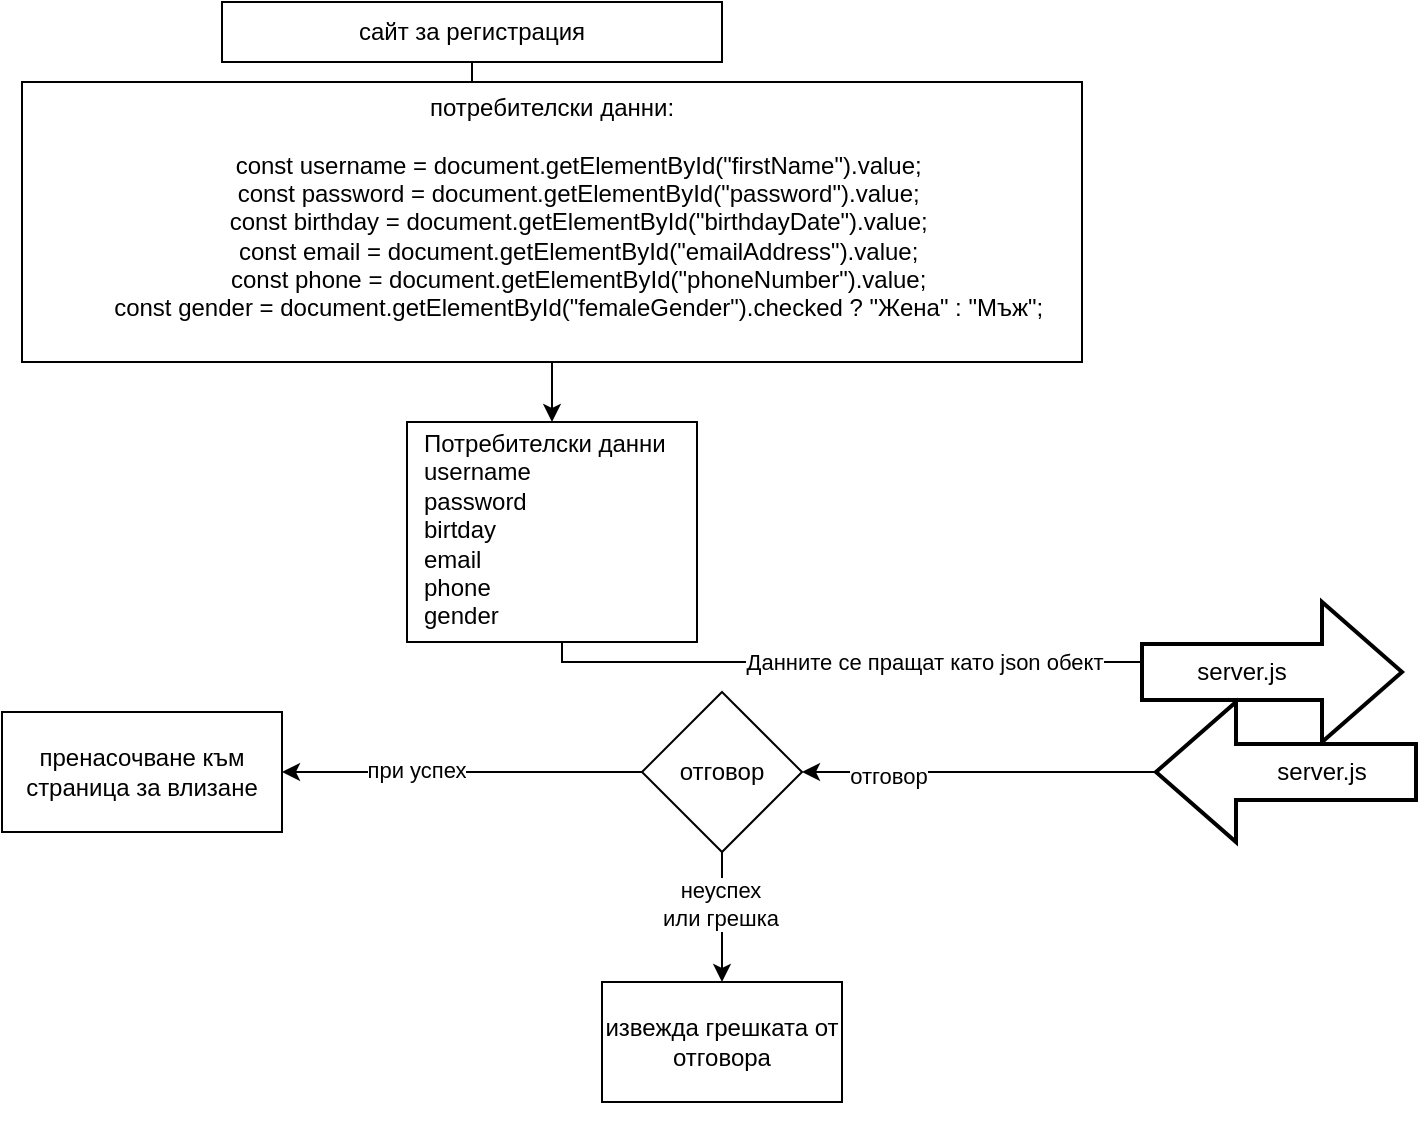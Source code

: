 <mxfile version="26.2.8">
  <diagram name="Страница-1" id="5YEgut14-etFqZxIC_qB">
    <mxGraphModel dx="1156" dy="663" grid="1" gridSize="10" guides="1" tooltips="1" connect="1" arrows="1" fold="1" page="1" pageScale="1" pageWidth="827" pageHeight="1169" math="0" shadow="0">
      <root>
        <mxCell id="0" />
        <mxCell id="1" parent="0" />
        <mxCell id="oh9eQlsX34iOXUxyGE5B-64" style="edgeStyle=orthogonalEdgeStyle;rounded=0;orthogonalLoop=1;jettySize=auto;html=1;entryX=0;entryY=0.5;entryDx=0;entryDy=0;entryPerimeter=0;exitX=0.75;exitY=1;exitDx=0;exitDy=0;" edge="1" parent="1">
          <mxGeometry relative="1" as="geometry">
            <mxPoint x="401.25" y="280" as="sourcePoint" />
            <mxPoint x="734.5" y="330" as="targetPoint" />
            <Array as="points">
              <mxPoint x="400" y="280" />
              <mxPoint x="400" y="330" />
            </Array>
          </mxGeometry>
        </mxCell>
        <mxCell id="oh9eQlsX34iOXUxyGE5B-69" value="Данните се пращат като json обект" style="edgeLabel;html=1;align=center;verticalAlign=middle;resizable=0;points=[];" vertex="1" connectable="0" parent="oh9eQlsX34iOXUxyGE5B-64">
          <mxGeometry x="-0.463" relative="1" as="geometry">
            <mxPoint x="128" as="offset" />
          </mxGeometry>
        </mxCell>
        <mxCell id="oh9eQlsX34iOXUxyGE5B-16" value="" style="ellipse;whiteSpace=wrap;html=1;align=center;aspect=fixed;fillColor=none;strokeColor=none;resizable=0;perimeter=centerPerimeter;rotatable=0;allowArrows=0;points=[];outlineConnect=1;" vertex="1" parent="1">
          <mxGeometry x="385" y="560" width="10" height="10" as="geometry" />
        </mxCell>
        <mxCell id="oh9eQlsX34iOXUxyGE5B-25" value="" style="ellipse;whiteSpace=wrap;html=1;align=center;aspect=fixed;fillColor=none;strokeColor=none;resizable=0;perimeter=centerPerimeter;rotatable=0;allowArrows=0;points=[];outlineConnect=1;" vertex="1" parent="1">
          <mxGeometry x="425" y="470" width="10" height="10" as="geometry" />
        </mxCell>
        <mxCell id="oh9eQlsX34iOXUxyGE5B-42" value="" style="ellipse;whiteSpace=wrap;html=1;align=center;aspect=fixed;fillColor=none;strokeColor=none;resizable=0;perimeter=centerPerimeter;rotatable=0;allowArrows=0;points=[];outlineConnect=1;" vertex="1" parent="1">
          <mxGeometry x="430" y="490" width="10" height="10" as="geometry" />
        </mxCell>
        <mxCell id="oh9eQlsX34iOXUxyGE5B-50" value="" style="edgeStyle=orthogonalEdgeStyle;rounded=0;orthogonalLoop=1;jettySize=auto;html=1;" edge="1" parent="1" source="oh9eQlsX34iOXUxyGE5B-48" target="oh9eQlsX34iOXUxyGE5B-49">
          <mxGeometry relative="1" as="geometry" />
        </mxCell>
        <mxCell id="oh9eQlsX34iOXUxyGE5B-48" value="сайт за регистрация" style="rounded=0;whiteSpace=wrap;html=1;" vertex="1" parent="1">
          <mxGeometry x="230" width="250" height="30" as="geometry" />
        </mxCell>
        <mxCell id="oh9eQlsX34iOXUxyGE5B-52" value="" style="edgeStyle=orthogonalEdgeStyle;rounded=0;orthogonalLoop=1;jettySize=auto;html=1;" edge="1" parent="1" source="oh9eQlsX34iOXUxyGE5B-49" target="oh9eQlsX34iOXUxyGE5B-51">
          <mxGeometry relative="1" as="geometry" />
        </mxCell>
        <mxCell id="oh9eQlsX34iOXUxyGE5B-49" value="потребителски данни:&lt;div&gt;&lt;div&gt;&lt;br&gt;&lt;/div&gt;&lt;div&gt;&amp;nbsp; &amp;nbsp; &amp;nbsp; &amp;nbsp; const username = document.getElementById(&quot;firstName&quot;).value;&lt;/div&gt;&lt;div&gt;&amp;nbsp; &amp;nbsp; &amp;nbsp; &amp;nbsp; const password = document.getElementById(&quot;password&quot;).value;&lt;/div&gt;&lt;div&gt;&amp;nbsp; &amp;nbsp; &amp;nbsp; &amp;nbsp; const birthday = document.getElementById(&quot;birthdayDate&quot;).value;&lt;/div&gt;&lt;div&gt;&amp;nbsp; &amp;nbsp; &amp;nbsp; &amp;nbsp; const email = document.getElementById(&quot;emailAddress&quot;).value;&lt;/div&gt;&lt;div&gt;&amp;nbsp; &amp;nbsp; &amp;nbsp; &amp;nbsp; const phone = document.getElementById(&quot;phoneNumber&quot;).value;&lt;/div&gt;&lt;div&gt;&amp;nbsp; &amp;nbsp; &amp;nbsp; &amp;nbsp; const gender = document.getElementById(&quot;femaleGender&quot;).checked ? &quot;Жена&quot; : &quot;Мъж&quot;;&lt;/div&gt;&lt;/div&gt;&lt;div&gt;&lt;br&gt;&lt;/div&gt;" style="rounded=0;whiteSpace=wrap;html=1;" vertex="1" parent="1">
          <mxGeometry x="130" y="40" width="530" height="140" as="geometry" />
        </mxCell>
        <mxCell id="oh9eQlsX34iOXUxyGE5B-51" value="&lt;p style=&quot;margin:0px;margin-top:4px;text-align:center;text-decoration:underline;&quot;&gt;&lt;/p&gt;&lt;p style=&quot;margin:0px;margin-left:8px;&quot;&gt;Потребителски данни&lt;/p&gt;&lt;p style=&quot;margin:0px;margin-left:8px;&quot;&gt;username&amp;nbsp;&amp;nbsp;&lt;br&gt;password&amp;nbsp;&lt;/p&gt;&lt;p style=&quot;margin:0px;margin-left:8px;&quot;&gt;&lt;span style=&quot;background-color: transparent; color: light-dark(rgb(0, 0, 0), rgb(255, 255, 255));&quot;&gt;birtday&amp;nbsp;&lt;/span&gt;&lt;/p&gt;&lt;p style=&quot;margin:0px;margin-left:8px;&quot;&gt;&lt;span style=&quot;background-color: transparent; color: light-dark(rgb(0, 0, 0), rgb(255, 255, 255));&quot;&gt;email&lt;/span&gt;&lt;/p&gt;&lt;p style=&quot;margin:0px;margin-left:8px;&quot;&gt;&lt;span style=&quot;background-color: transparent; color: light-dark(rgb(0, 0, 0), rgb(255, 255, 255));&quot;&gt;phone&lt;/span&gt;&lt;/p&gt;&lt;p style=&quot;margin:0px;margin-left:8px;&quot;&gt;gender&lt;/p&gt;" style="verticalAlign=top;align=left;overflow=fill;html=1;whiteSpace=wrap;" vertex="1" parent="1">
          <mxGeometry x="322.5" y="210" width="145" height="110" as="geometry" />
        </mxCell>
        <mxCell id="oh9eQlsX34iOXUxyGE5B-63" value="" style="verticalLabelPosition=bottom;verticalAlign=top;html=1;strokeWidth=2;shape=mxgraph.arrows2.arrow;dy=0.6;dx=40;notch=0;" vertex="1" parent="1">
          <mxGeometry x="690" y="300" width="130" height="70" as="geometry" />
        </mxCell>
        <mxCell id="oh9eQlsX34iOXUxyGE5B-68" value="server.js" style="text;html=1;align=center;verticalAlign=middle;whiteSpace=wrap;rounded=0;" vertex="1" parent="1">
          <mxGeometry x="710" y="320" width="60" height="30" as="geometry" />
        </mxCell>
        <mxCell id="oh9eQlsX34iOXUxyGE5B-74" style="edgeStyle=orthogonalEdgeStyle;rounded=0;orthogonalLoop=1;jettySize=auto;html=1;entryX=1;entryY=0.5;entryDx=0;entryDy=0;" edge="1" parent="1" source="oh9eQlsX34iOXUxyGE5B-71" target="oh9eQlsX34iOXUxyGE5B-73">
          <mxGeometry relative="1" as="geometry" />
        </mxCell>
        <mxCell id="oh9eQlsX34iOXUxyGE5B-75" value="отговор" style="edgeLabel;html=1;align=center;verticalAlign=middle;resizable=0;points=[];" vertex="1" connectable="0" parent="oh9eQlsX34iOXUxyGE5B-74">
          <mxGeometry x="0.522" y="2" relative="1" as="geometry">
            <mxPoint as="offset" />
          </mxGeometry>
        </mxCell>
        <mxCell id="oh9eQlsX34iOXUxyGE5B-71" value="" style="verticalLabelPosition=bottom;verticalAlign=top;html=1;strokeWidth=2;shape=mxgraph.arrows2.arrow;dy=0.6;dx=40;notch=0;direction=west;" vertex="1" parent="1">
          <mxGeometry x="697" y="350" width="130" height="70" as="geometry" />
        </mxCell>
        <mxCell id="oh9eQlsX34iOXUxyGE5B-72" value="server.js" style="text;html=1;align=center;verticalAlign=middle;whiteSpace=wrap;rounded=0;" vertex="1" parent="1">
          <mxGeometry x="750" y="370" width="60" height="30" as="geometry" />
        </mxCell>
        <mxCell id="oh9eQlsX34iOXUxyGE5B-77" value="" style="edgeStyle=orthogonalEdgeStyle;rounded=0;orthogonalLoop=1;jettySize=auto;html=1;" edge="1" parent="1" source="oh9eQlsX34iOXUxyGE5B-73" target="oh9eQlsX34iOXUxyGE5B-76">
          <mxGeometry relative="1" as="geometry" />
        </mxCell>
        <mxCell id="oh9eQlsX34iOXUxyGE5B-78" value="при успех" style="edgeLabel;html=1;align=center;verticalAlign=middle;resizable=0;points=[];" vertex="1" connectable="0" parent="oh9eQlsX34iOXUxyGE5B-77">
          <mxGeometry x="0.261" y="-1" relative="1" as="geometry">
            <mxPoint as="offset" />
          </mxGeometry>
        </mxCell>
        <mxCell id="oh9eQlsX34iOXUxyGE5B-80" value="" style="edgeStyle=orthogonalEdgeStyle;rounded=0;orthogonalLoop=1;jettySize=auto;html=1;" edge="1" parent="1" source="oh9eQlsX34iOXUxyGE5B-73" target="oh9eQlsX34iOXUxyGE5B-79">
          <mxGeometry relative="1" as="geometry" />
        </mxCell>
        <mxCell id="oh9eQlsX34iOXUxyGE5B-81" value="неуспех&lt;div&gt;или грешка&lt;/div&gt;" style="edgeLabel;html=1;align=center;verticalAlign=middle;resizable=0;points=[];" vertex="1" connectable="0" parent="oh9eQlsX34iOXUxyGE5B-80">
          <mxGeometry x="-0.196" y="-1" relative="1" as="geometry">
            <mxPoint as="offset" />
          </mxGeometry>
        </mxCell>
        <mxCell id="oh9eQlsX34iOXUxyGE5B-73" value="отговор" style="rhombus;whiteSpace=wrap;html=1;" vertex="1" parent="1">
          <mxGeometry x="440" y="345" width="80" height="80" as="geometry" />
        </mxCell>
        <mxCell id="oh9eQlsX34iOXUxyGE5B-76" value="пренасочване към страница за влизане" style="whiteSpace=wrap;html=1;" vertex="1" parent="1">
          <mxGeometry x="120" y="355" width="140" height="60" as="geometry" />
        </mxCell>
        <mxCell id="oh9eQlsX34iOXUxyGE5B-79" value="извежда грешката от отговора" style="whiteSpace=wrap;html=1;" vertex="1" parent="1">
          <mxGeometry x="420" y="490" width="120" height="60" as="geometry" />
        </mxCell>
      </root>
    </mxGraphModel>
  </diagram>
</mxfile>
